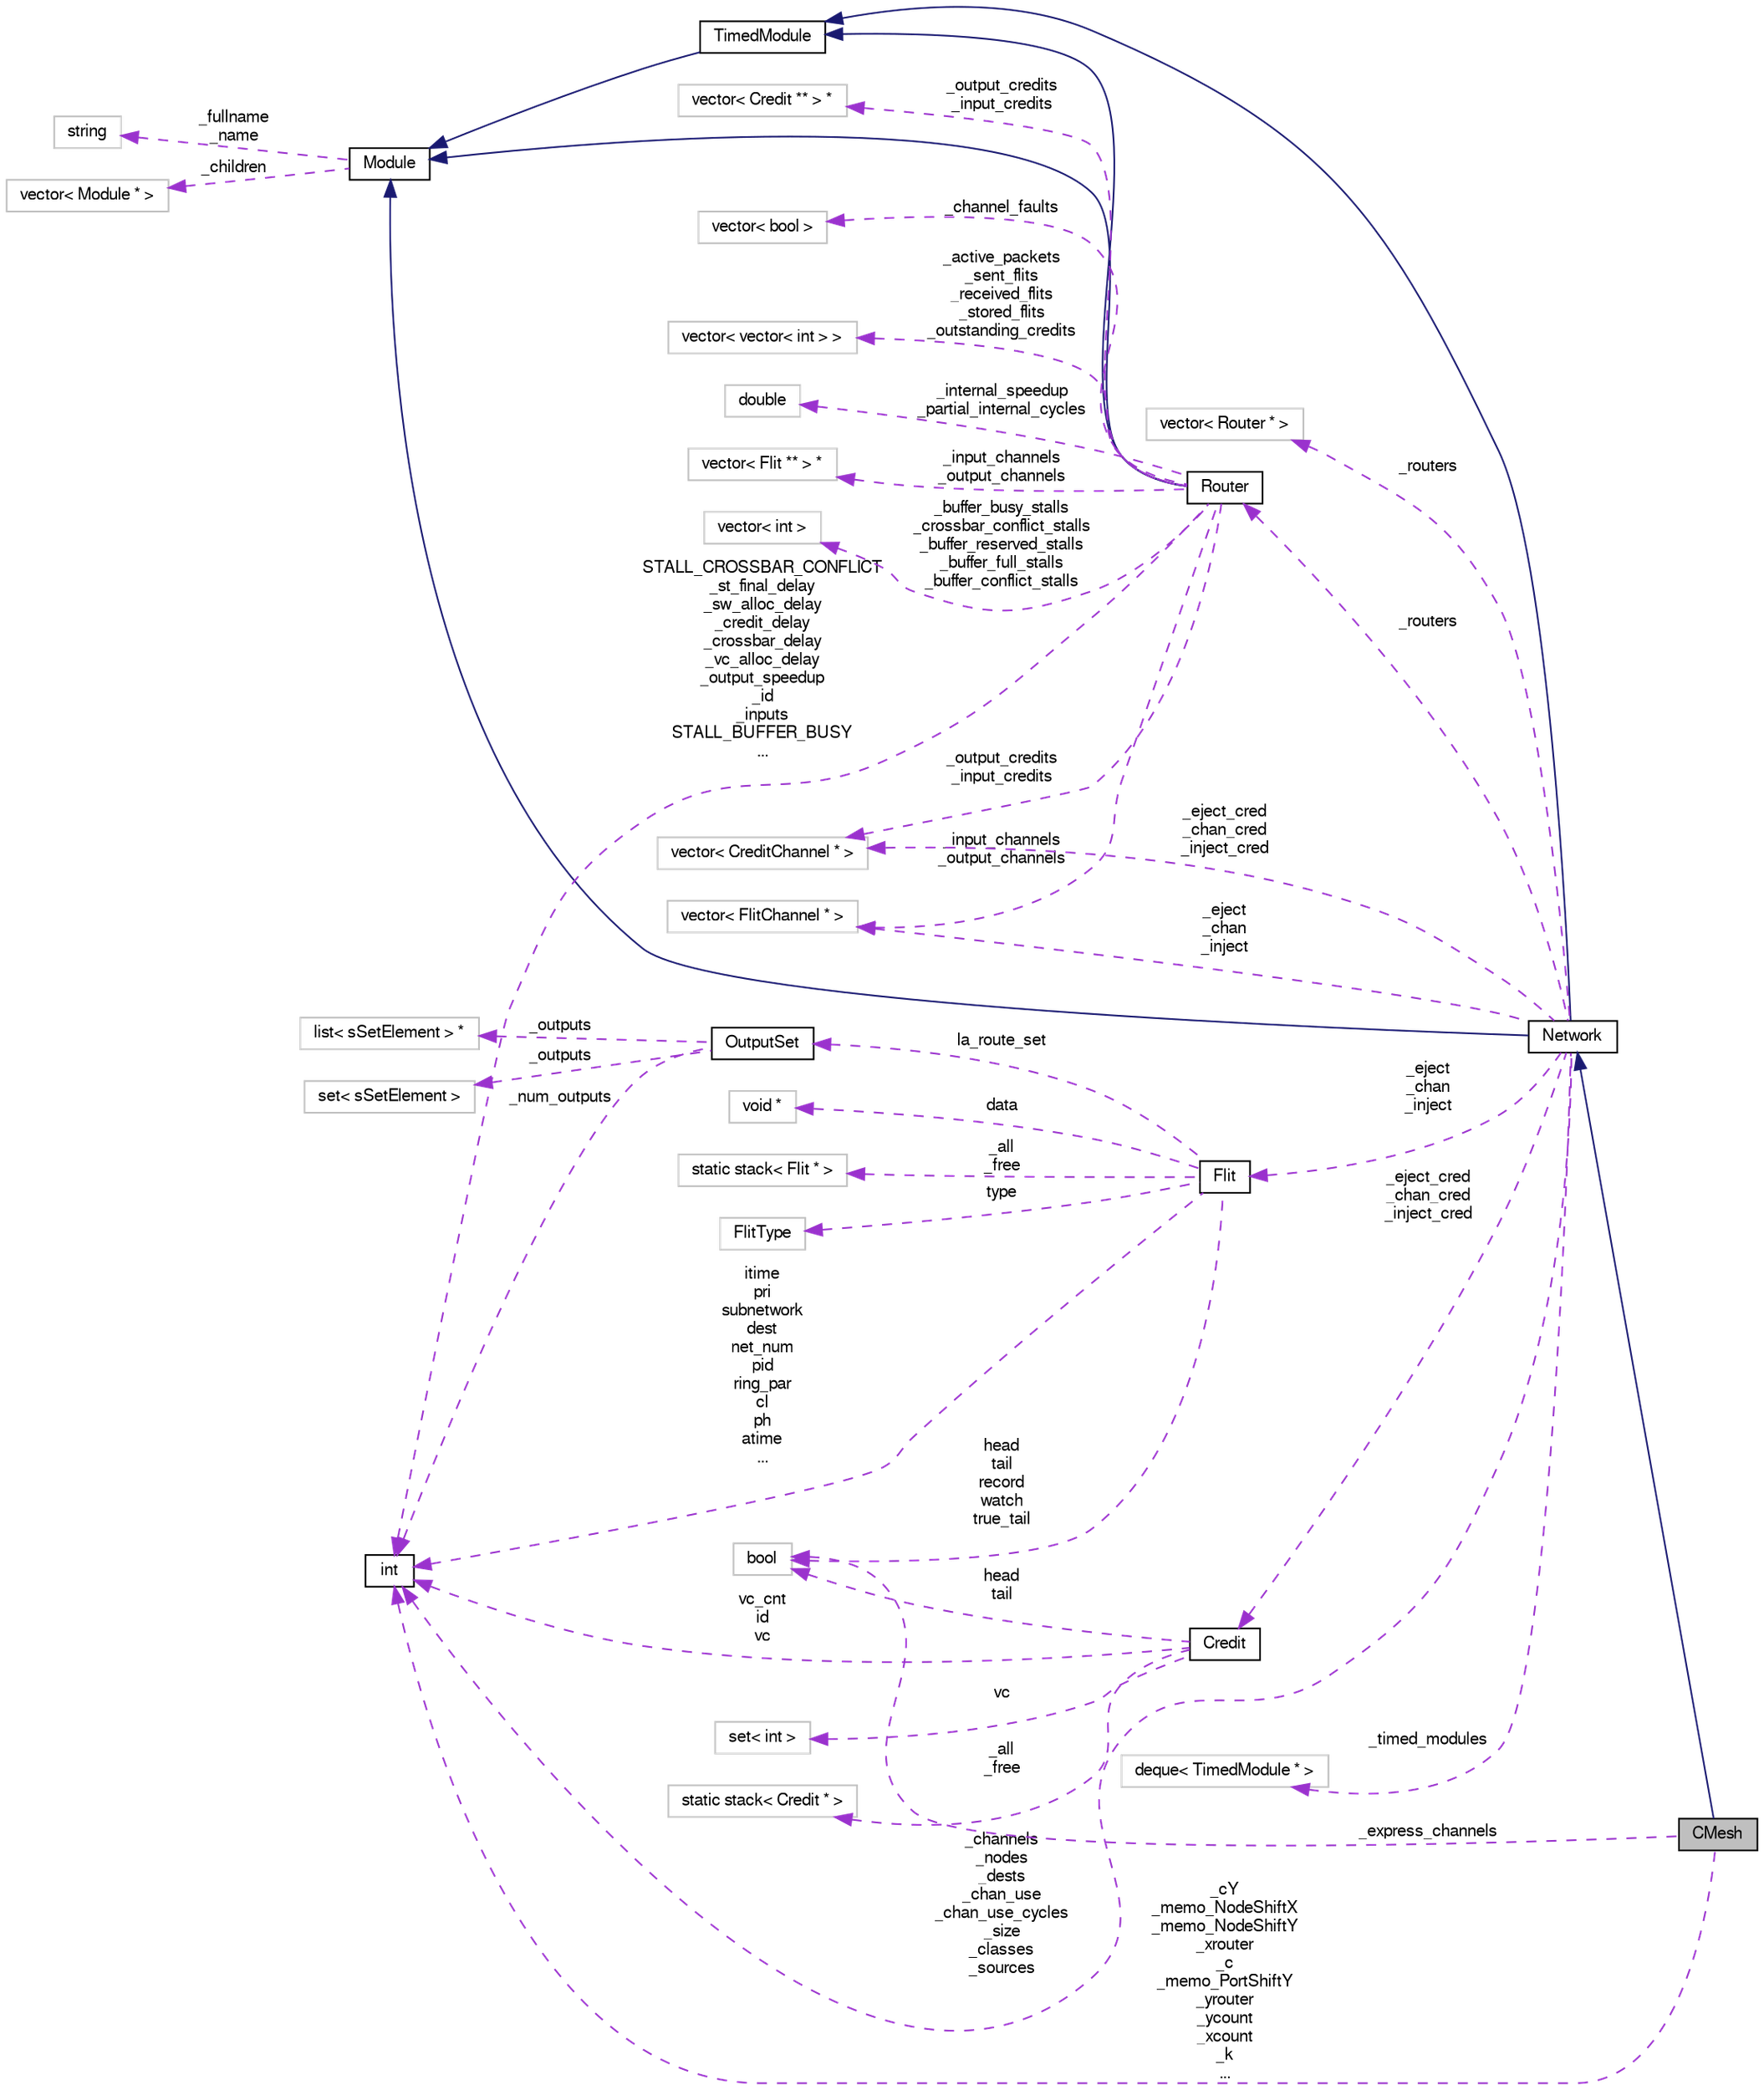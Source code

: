 digraph G
{
  bgcolor="transparent";
  edge [fontname="FreeSans",fontsize="10",labelfontname="FreeSans",labelfontsize="10"];
  node [fontname="FreeSans",fontsize="10",shape=record];
  rankdir=LR;
  Node1 [label="CMesh",height=0.2,width=0.4,color="black", fillcolor="grey75", style="filled" fontcolor="black"];
  Node2 -> Node1 [dir=back,color="midnightblue",fontsize="10",style="solid",fontname="FreeSans"];
  Node2 [label="Network",height=0.2,width=0.4,color="black",URL="$classNetwork.html"];
  Node3 -> Node2 [dir=back,color="midnightblue",fontsize="10",style="solid",fontname="FreeSans"];
  Node3 [label="TimedModule",height=0.2,width=0.4,color="black",URL="$classTimedModule.html"];
  Node4 -> Node3 [dir=back,color="midnightblue",fontsize="10",style="solid",fontname="FreeSans"];
  Node4 [label="Module",height=0.2,width=0.4,color="black",URL="$classModule.html"];
  Node5 -> Node4 [dir=back,color="darkorchid3",fontsize="10",style="dashed",label="_fullname\n_name",fontname="FreeSans"];
  Node5 [label="string",height=0.2,width=0.4,color="grey75"];
  Node6 -> Node4 [dir=back,color="darkorchid3",fontsize="10",style="dashed",label="_children",fontname="FreeSans"];
  Node6 [label="vector\< Module * \>",height=0.2,width=0.4,color="grey75"];
  Node4 -> Node2 [dir=back,color="midnightblue",fontsize="10",style="solid",fontname="FreeSans"];
  Node7 -> Node2 [dir=back,color="darkorchid3",fontsize="10",style="dashed",label="_eject\n_chan\n_inject",fontname="FreeSans"];
  Node7 [label="vector\< FlitChannel * \>",height=0.2,width=0.4,color="grey75"];
  Node8 -> Node2 [dir=back,color="darkorchid3",fontsize="10",style="dashed",label="_timed_modules",fontname="FreeSans"];
  Node8 [label="deque\< TimedModule * \>",height=0.2,width=0.4,color="grey75"];
  Node9 -> Node2 [dir=back,color="darkorchid3",fontsize="10",style="dashed",label="_eject_cred\n_chan_cred\n_inject_cred",fontname="FreeSans"];
  Node9 [label="Credit",height=0.2,width=0.4,color="black",URL="$classCredit.html"];
  Node10 -> Node9 [dir=back,color="darkorchid3",fontsize="10",style="dashed",label="_all\n_free",fontname="FreeSans"];
  Node10 [label="static stack\< Credit * \>",height=0.2,width=0.4,color="grey75"];
  Node11 -> Node9 [dir=back,color="darkorchid3",fontsize="10",style="dashed",label="vc",fontname="FreeSans"];
  Node11 [label="set\< int \>",height=0.2,width=0.4,color="grey75"];
  Node12 -> Node9 [dir=back,color="darkorchid3",fontsize="10",style="dashed",label="vc_cnt\nid\nvc",fontname="FreeSans"];
  Node12 [label="int",height=0.2,width=0.4,color="black",URL="$classint.html"];
  Node13 -> Node9 [dir=back,color="darkorchid3",fontsize="10",style="dashed",label="head\ntail",fontname="FreeSans"];
  Node13 [label="bool",height=0.2,width=0.4,color="grey75"];
  Node14 -> Node2 [dir=back,color="darkorchid3",fontsize="10",style="dashed",label="_routers",fontname="FreeSans"];
  Node14 [label="Router",height=0.2,width=0.4,color="black",URL="$classRouter.html"];
  Node3 -> Node14 [dir=back,color="midnightblue",fontsize="10",style="solid",fontname="FreeSans"];
  Node4 -> Node14 [dir=back,color="midnightblue",fontsize="10",style="solid",fontname="FreeSans"];
  Node15 -> Node14 [dir=back,color="darkorchid3",fontsize="10",style="dashed",label="_active_packets\n_sent_flits\n_received_flits\n_stored_flits\n_outstanding_credits",fontname="FreeSans"];
  Node15 [label="vector\< vector\< int \> \>",height=0.2,width=0.4,color="grey75"];
  Node7 -> Node14 [dir=back,color="darkorchid3",fontsize="10",style="dashed",label="_input_channels\n_output_channels",fontname="FreeSans"];
  Node16 -> Node14 [dir=back,color="darkorchid3",fontsize="10",style="dashed",label="_internal_speedup\n_partial_internal_cycles",fontname="FreeSans"];
  Node16 [label="double",height=0.2,width=0.4,color="grey75"];
  Node17 -> Node14 [dir=back,color="darkorchid3",fontsize="10",style="dashed",label="_input_channels\n_output_channels",fontname="FreeSans"];
  Node17 [label="vector\< Flit ** \> *",height=0.2,width=0.4,color="grey75"];
  Node12 -> Node14 [dir=back,color="darkorchid3",fontsize="10",style="dashed",label="STALL_CROSSBAR_CONFLICT\n_st_final_delay\n_sw_alloc_delay\n_credit_delay\n_crossbar_delay\n_vc_alloc_delay\n_output_speedup\n_id\n_inputs\nSTALL_BUFFER_BUSY\n...",fontname="FreeSans"];
  Node18 -> Node14 [dir=back,color="darkorchid3",fontsize="10",style="dashed",label="_buffer_busy_stalls\n_crossbar_conflict_stalls\n_buffer_reserved_stalls\n_buffer_full_stalls\n_buffer_conflict_stalls",fontname="FreeSans"];
  Node18 [label="vector\< int \>",height=0.2,width=0.4,color="grey75"];
  Node19 -> Node14 [dir=back,color="darkorchid3",fontsize="10",style="dashed",label="_output_credits\n_input_credits",fontname="FreeSans"];
  Node19 [label="vector\< CreditChannel * \>",height=0.2,width=0.4,color="grey75"];
  Node20 -> Node14 [dir=back,color="darkorchid3",fontsize="10",style="dashed",label="_output_credits\n_input_credits",fontname="FreeSans"];
  Node20 [label="vector\< Credit ** \> *",height=0.2,width=0.4,color="grey75"];
  Node21 -> Node14 [dir=back,color="darkorchid3",fontsize="10",style="dashed",label="_channel_faults",fontname="FreeSans"];
  Node21 [label="vector\< bool \>",height=0.2,width=0.4,color="grey75"];
  Node22 -> Node2 [dir=back,color="darkorchid3",fontsize="10",style="dashed",label="_routers",fontname="FreeSans"];
  Node22 [label="vector\< Router * \>",height=0.2,width=0.4,color="grey75"];
  Node12 -> Node2 [dir=back,color="darkorchid3",fontsize="10",style="dashed",label="_channels\n_nodes\n_dests\n_chan_use\n_chan_use_cycles\n_size\n_classes\n_sources",fontname="FreeSans"];
  Node19 -> Node2 [dir=back,color="darkorchid3",fontsize="10",style="dashed",label="_eject_cred\n_chan_cred\n_inject_cred",fontname="FreeSans"];
  Node23 -> Node2 [dir=back,color="darkorchid3",fontsize="10",style="dashed",label="_eject\n_chan\n_inject",fontname="FreeSans"];
  Node23 [label="Flit",height=0.2,width=0.4,color="black",URL="$structFlit.html"];
  Node24 -> Node23 [dir=back,color="darkorchid3",fontsize="10",style="dashed",label="_all\n_free",fontname="FreeSans"];
  Node24 [label="static stack\< Flit * \>",height=0.2,width=0.4,color="grey75"];
  Node25 -> Node23 [dir=back,color="darkorchid3",fontsize="10",style="dashed",label="la_route_set",fontname="FreeSans"];
  Node25 [label="OutputSet",height=0.2,width=0.4,color="black",URL="$classOutputSet.html"];
  Node26 -> Node25 [dir=back,color="darkorchid3",fontsize="10",style="dashed",label="_outputs",fontname="FreeSans"];
  Node26 [label="list\< sSetElement \> *",height=0.2,width=0.4,color="grey75"];
  Node12 -> Node25 [dir=back,color="darkorchid3",fontsize="10",style="dashed",label="_num_outputs",fontname="FreeSans"];
  Node27 -> Node25 [dir=back,color="darkorchid3",fontsize="10",style="dashed",label="_outputs",fontname="FreeSans"];
  Node27 [label="set\< sSetElement \>",height=0.2,width=0.4,color="grey75"];
  Node12 -> Node23 [dir=back,color="darkorchid3",fontsize="10",style="dashed",label="itime\npri\nsubnetwork\ndest\nnet_num\npid\nring_par\ncl\nph\natime\n...",fontname="FreeSans"];
  Node13 -> Node23 [dir=back,color="darkorchid3",fontsize="10",style="dashed",label="head\ntail\nrecord\nwatch\ntrue_tail",fontname="FreeSans"];
  Node28 -> Node23 [dir=back,color="darkorchid3",fontsize="10",style="dashed",label="type",fontname="FreeSans"];
  Node28 [label="FlitType",height=0.2,width=0.4,color="grey75"];
  Node29 -> Node23 [dir=back,color="darkorchid3",fontsize="10",style="dashed",label="data",fontname="FreeSans"];
  Node29 [label="void *",height=0.2,width=0.4,color="grey75"];
  Node12 -> Node1 [dir=back,color="darkorchid3",fontsize="10",style="dashed",label="_cY\n_memo_NodeShiftX\n_memo_NodeShiftY\n_xrouter\n_c\n_memo_PortShiftY\n_yrouter\n_ycount\n_xcount\n_k\n...",fontname="FreeSans"];
  Node13 -> Node1 [dir=back,color="darkorchid3",fontsize="10",style="dashed",label="_express_channels",fontname="FreeSans"];
}
